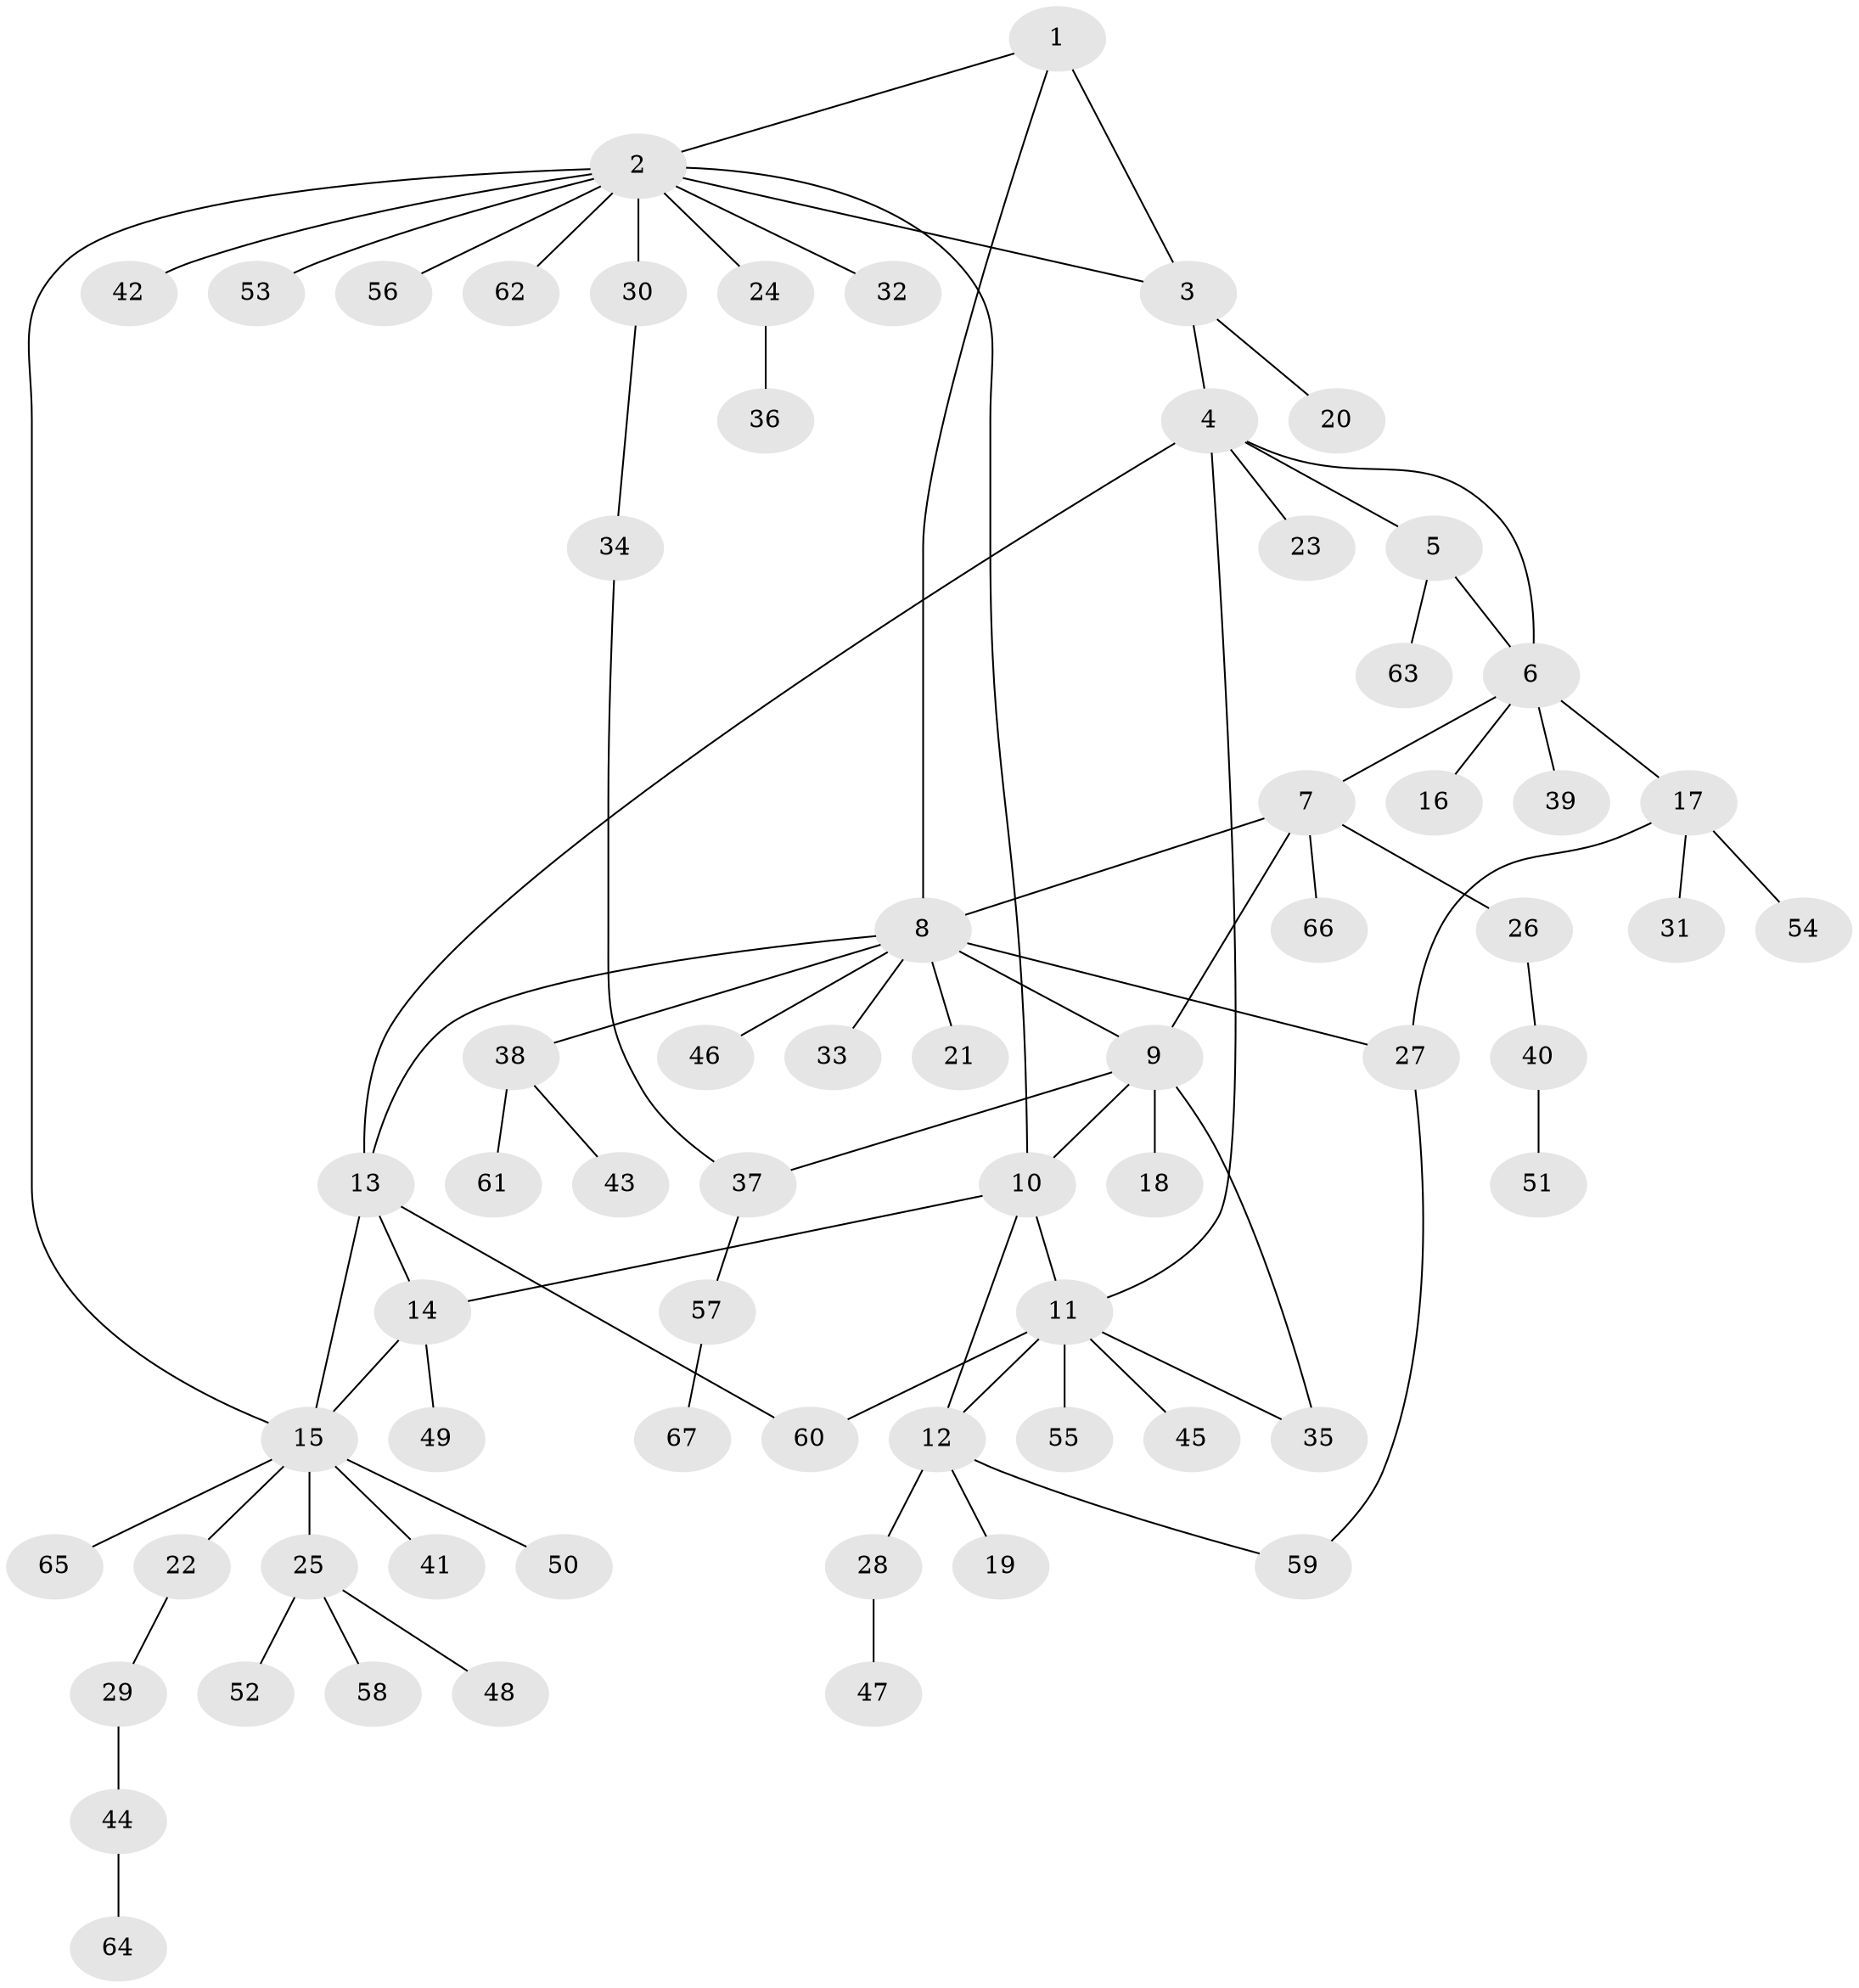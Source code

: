 // coarse degree distribution, {5: 0.17857142857142858, 3: 0.10714285714285714, 8: 0.03571428571428571, 1: 0.4642857142857143, 7: 0.03571428571428571, 2: 0.07142857142857142, 6: 0.03571428571428571, 4: 0.07142857142857142}
// Generated by graph-tools (version 1.1) at 2025/37/03/04/25 23:37:31]
// undirected, 67 vertices, 82 edges
graph export_dot {
  node [color=gray90,style=filled];
  1;
  2;
  3;
  4;
  5;
  6;
  7;
  8;
  9;
  10;
  11;
  12;
  13;
  14;
  15;
  16;
  17;
  18;
  19;
  20;
  21;
  22;
  23;
  24;
  25;
  26;
  27;
  28;
  29;
  30;
  31;
  32;
  33;
  34;
  35;
  36;
  37;
  38;
  39;
  40;
  41;
  42;
  43;
  44;
  45;
  46;
  47;
  48;
  49;
  50;
  51;
  52;
  53;
  54;
  55;
  56;
  57;
  58;
  59;
  60;
  61;
  62;
  63;
  64;
  65;
  66;
  67;
  1 -- 2;
  1 -- 3;
  1 -- 8;
  2 -- 3;
  2 -- 10;
  2 -- 15;
  2 -- 24;
  2 -- 30;
  2 -- 32;
  2 -- 42;
  2 -- 53;
  2 -- 56;
  2 -- 62;
  3 -- 4;
  3 -- 20;
  4 -- 5;
  4 -- 6;
  4 -- 11;
  4 -- 13;
  4 -- 23;
  5 -- 6;
  5 -- 63;
  6 -- 7;
  6 -- 16;
  6 -- 17;
  6 -- 39;
  7 -- 8;
  7 -- 9;
  7 -- 26;
  7 -- 66;
  8 -- 9;
  8 -- 13;
  8 -- 21;
  8 -- 27;
  8 -- 33;
  8 -- 38;
  8 -- 46;
  9 -- 10;
  9 -- 18;
  9 -- 35;
  9 -- 37;
  10 -- 11;
  10 -- 12;
  10 -- 14;
  11 -- 12;
  11 -- 35;
  11 -- 45;
  11 -- 55;
  11 -- 60;
  12 -- 19;
  12 -- 28;
  12 -- 59;
  13 -- 14;
  13 -- 15;
  13 -- 60;
  14 -- 15;
  14 -- 49;
  15 -- 22;
  15 -- 25;
  15 -- 41;
  15 -- 50;
  15 -- 65;
  17 -- 27;
  17 -- 31;
  17 -- 54;
  22 -- 29;
  24 -- 36;
  25 -- 48;
  25 -- 52;
  25 -- 58;
  26 -- 40;
  27 -- 59;
  28 -- 47;
  29 -- 44;
  30 -- 34;
  34 -- 37;
  37 -- 57;
  38 -- 43;
  38 -- 61;
  40 -- 51;
  44 -- 64;
  57 -- 67;
}
